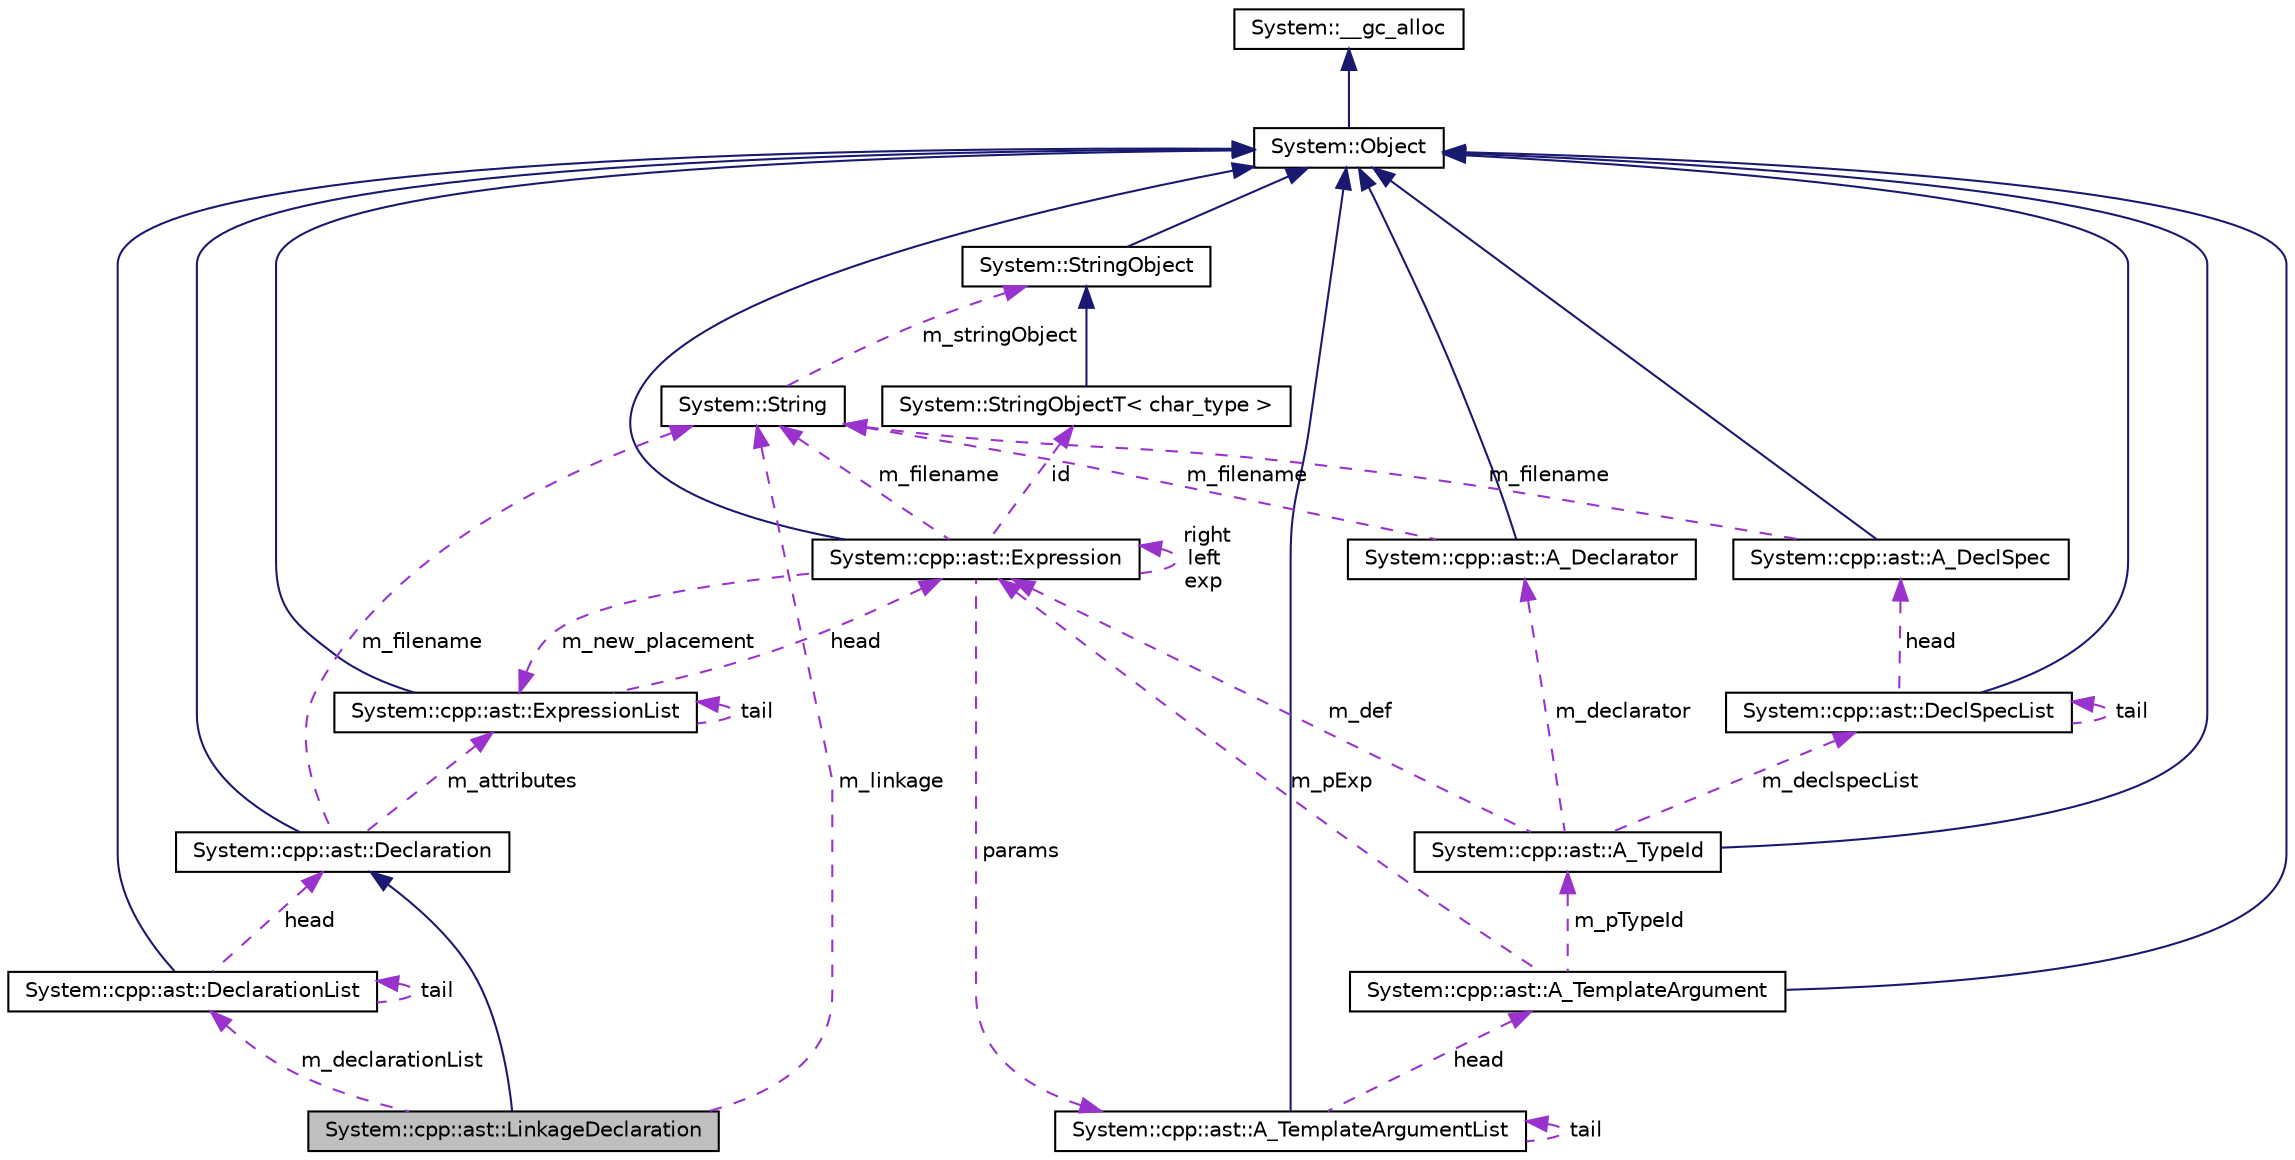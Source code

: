 digraph G
{
  edge [fontname="Helvetica",fontsize="10",labelfontname="Helvetica",labelfontsize="10"];
  node [fontname="Helvetica",fontsize="10",shape=record];
  Node1 [label="System::cpp::ast::LinkageDeclaration",height=0.2,width=0.4,color="black", fillcolor="grey75", style="filled" fontcolor="black"];
  Node2 -> Node1 [dir="back",color="midnightblue",fontsize="10",style="solid",fontname="Helvetica"];
  Node2 [label="System::cpp::ast::Declaration",height=0.2,width=0.4,color="black", fillcolor="white", style="filled",URL="$class_system_1_1cpp_1_1ast_1_1_declaration.html"];
  Node3 -> Node2 [dir="back",color="midnightblue",fontsize="10",style="solid",fontname="Helvetica"];
  Node3 [label="System::Object",height=0.2,width=0.4,color="black", fillcolor="white", style="filled",URL="$class_system_1_1_object.html"];
  Node4 -> Node3 [dir="back",color="midnightblue",fontsize="10",style="solid",fontname="Helvetica"];
  Node4 [label="System::__gc_alloc",height=0.2,width=0.4,color="black", fillcolor="white", style="filled",URL="$class_system_1_1____gc__alloc.html"];
  Node5 -> Node2 [dir="back",color="darkorchid3",fontsize="10",style="dashed",label=" m_filename" ,fontname="Helvetica"];
  Node5 [label="System::String",height=0.2,width=0.4,color="black", fillcolor="white", style="filled",URL="$class_system_1_1_string.html"];
  Node6 -> Node5 [dir="back",color="darkorchid3",fontsize="10",style="dashed",label=" m_stringObject" ,fontname="Helvetica"];
  Node6 [label="System::StringObject",height=0.2,width=0.4,color="black", fillcolor="white", style="filled",URL="$class_system_1_1_string_object.html"];
  Node3 -> Node6 [dir="back",color="midnightblue",fontsize="10",style="solid",fontname="Helvetica"];
  Node7 -> Node2 [dir="back",color="darkorchid3",fontsize="10",style="dashed",label=" m_attributes" ,fontname="Helvetica"];
  Node7 [label="System::cpp::ast::ExpressionList",height=0.2,width=0.4,color="black", fillcolor="white", style="filled",URL="$class_system_1_1cpp_1_1ast_1_1_expression_list.html"];
  Node3 -> Node7 [dir="back",color="midnightblue",fontsize="10",style="solid",fontname="Helvetica"];
  Node7 -> Node7 [dir="back",color="darkorchid3",fontsize="10",style="dashed",label=" tail" ,fontname="Helvetica"];
  Node8 -> Node7 [dir="back",color="darkorchid3",fontsize="10",style="dashed",label=" head" ,fontname="Helvetica"];
  Node8 [label="System::cpp::ast::Expression",height=0.2,width=0.4,color="black", fillcolor="white", style="filled",URL="$class_system_1_1cpp_1_1ast_1_1_expression.html"];
  Node3 -> Node8 [dir="back",color="midnightblue",fontsize="10",style="solid",fontname="Helvetica"];
  Node5 -> Node8 [dir="back",color="darkorchid3",fontsize="10",style="dashed",label=" m_filename" ,fontname="Helvetica"];
  Node7 -> Node8 [dir="back",color="darkorchid3",fontsize="10",style="dashed",label=" m_new_placement" ,fontname="Helvetica"];
  Node8 -> Node8 [dir="back",color="darkorchid3",fontsize="10",style="dashed",label=" right\nleft\nexp" ,fontname="Helvetica"];
  Node9 -> Node8 [dir="back",color="darkorchid3",fontsize="10",style="dashed",label=" params" ,fontname="Helvetica"];
  Node9 [label="System::cpp::ast::A_TemplateArgumentList",height=0.2,width=0.4,color="black", fillcolor="white", style="filled",URL="$class_system_1_1cpp_1_1ast_1_1_a___template_argument_list.html"];
  Node3 -> Node9 [dir="back",color="midnightblue",fontsize="10",style="solid",fontname="Helvetica"];
  Node9 -> Node9 [dir="back",color="darkorchid3",fontsize="10",style="dashed",label=" tail" ,fontname="Helvetica"];
  Node10 -> Node9 [dir="back",color="darkorchid3",fontsize="10",style="dashed",label=" head" ,fontname="Helvetica"];
  Node10 [label="System::cpp::ast::A_TemplateArgument",height=0.2,width=0.4,color="black", fillcolor="white", style="filled",URL="$class_system_1_1cpp_1_1ast_1_1_a___template_argument.html"];
  Node3 -> Node10 [dir="back",color="midnightblue",fontsize="10",style="solid",fontname="Helvetica"];
  Node11 -> Node10 [dir="back",color="darkorchid3",fontsize="10",style="dashed",label=" m_pTypeId" ,fontname="Helvetica"];
  Node11 [label="System::cpp::ast::A_TypeId",height=0.2,width=0.4,color="black", fillcolor="white", style="filled",URL="$class_system_1_1cpp_1_1ast_1_1_a___type_id.html"];
  Node3 -> Node11 [dir="back",color="midnightblue",fontsize="10",style="solid",fontname="Helvetica"];
  Node12 -> Node11 [dir="back",color="darkorchid3",fontsize="10",style="dashed",label=" m_declspecList" ,fontname="Helvetica"];
  Node12 [label="System::cpp::ast::DeclSpecList",height=0.2,width=0.4,color="black", fillcolor="white", style="filled",URL="$class_system_1_1cpp_1_1ast_1_1_decl_spec_list.html"];
  Node3 -> Node12 [dir="back",color="midnightblue",fontsize="10",style="solid",fontname="Helvetica"];
  Node12 -> Node12 [dir="back",color="darkorchid3",fontsize="10",style="dashed",label=" tail" ,fontname="Helvetica"];
  Node13 -> Node12 [dir="back",color="darkorchid3",fontsize="10",style="dashed",label=" head" ,fontname="Helvetica"];
  Node13 [label="System::cpp::ast::A_DeclSpec",height=0.2,width=0.4,color="black", fillcolor="white", style="filled",URL="$class_system_1_1cpp_1_1ast_1_1_a___decl_spec.html"];
  Node3 -> Node13 [dir="back",color="midnightblue",fontsize="10",style="solid",fontname="Helvetica"];
  Node5 -> Node13 [dir="back",color="darkorchid3",fontsize="10",style="dashed",label=" m_filename" ,fontname="Helvetica"];
  Node14 -> Node11 [dir="back",color="darkorchid3",fontsize="10",style="dashed",label=" m_declarator" ,fontname="Helvetica"];
  Node14 [label="System::cpp::ast::A_Declarator",height=0.2,width=0.4,color="black", fillcolor="white", style="filled",URL="$class_system_1_1cpp_1_1ast_1_1_a___declarator.html"];
  Node3 -> Node14 [dir="back",color="midnightblue",fontsize="10",style="solid",fontname="Helvetica"];
  Node5 -> Node14 [dir="back",color="darkorchid3",fontsize="10",style="dashed",label=" m_filename" ,fontname="Helvetica"];
  Node8 -> Node11 [dir="back",color="darkorchid3",fontsize="10",style="dashed",label=" m_def" ,fontname="Helvetica"];
  Node8 -> Node10 [dir="back",color="darkorchid3",fontsize="10",style="dashed",label=" m_pExp" ,fontname="Helvetica"];
  Node15 -> Node8 [dir="back",color="darkorchid3",fontsize="10",style="dashed",label=" id" ,fontname="Helvetica"];
  Node15 [label="System::StringObjectT\< char_type \>",height=0.2,width=0.4,color="black", fillcolor="white", style="filled",URL="$class_system_1_1_string_object_t.html"];
  Node6 -> Node15 [dir="back",color="midnightblue",fontsize="10",style="solid",fontname="Helvetica"];
  Node5 -> Node1 [dir="back",color="darkorchid3",fontsize="10",style="dashed",label=" m_linkage" ,fontname="Helvetica"];
  Node16 -> Node1 [dir="back",color="darkorchid3",fontsize="10",style="dashed",label=" m_declarationList" ,fontname="Helvetica"];
  Node16 [label="System::cpp::ast::DeclarationList",height=0.2,width=0.4,color="black", fillcolor="white", style="filled",URL="$class_system_1_1cpp_1_1ast_1_1_declaration_list.html"];
  Node3 -> Node16 [dir="back",color="midnightblue",fontsize="10",style="solid",fontname="Helvetica"];
  Node2 -> Node16 [dir="back",color="darkorchid3",fontsize="10",style="dashed",label=" head" ,fontname="Helvetica"];
  Node16 -> Node16 [dir="back",color="darkorchid3",fontsize="10",style="dashed",label=" tail" ,fontname="Helvetica"];
}

